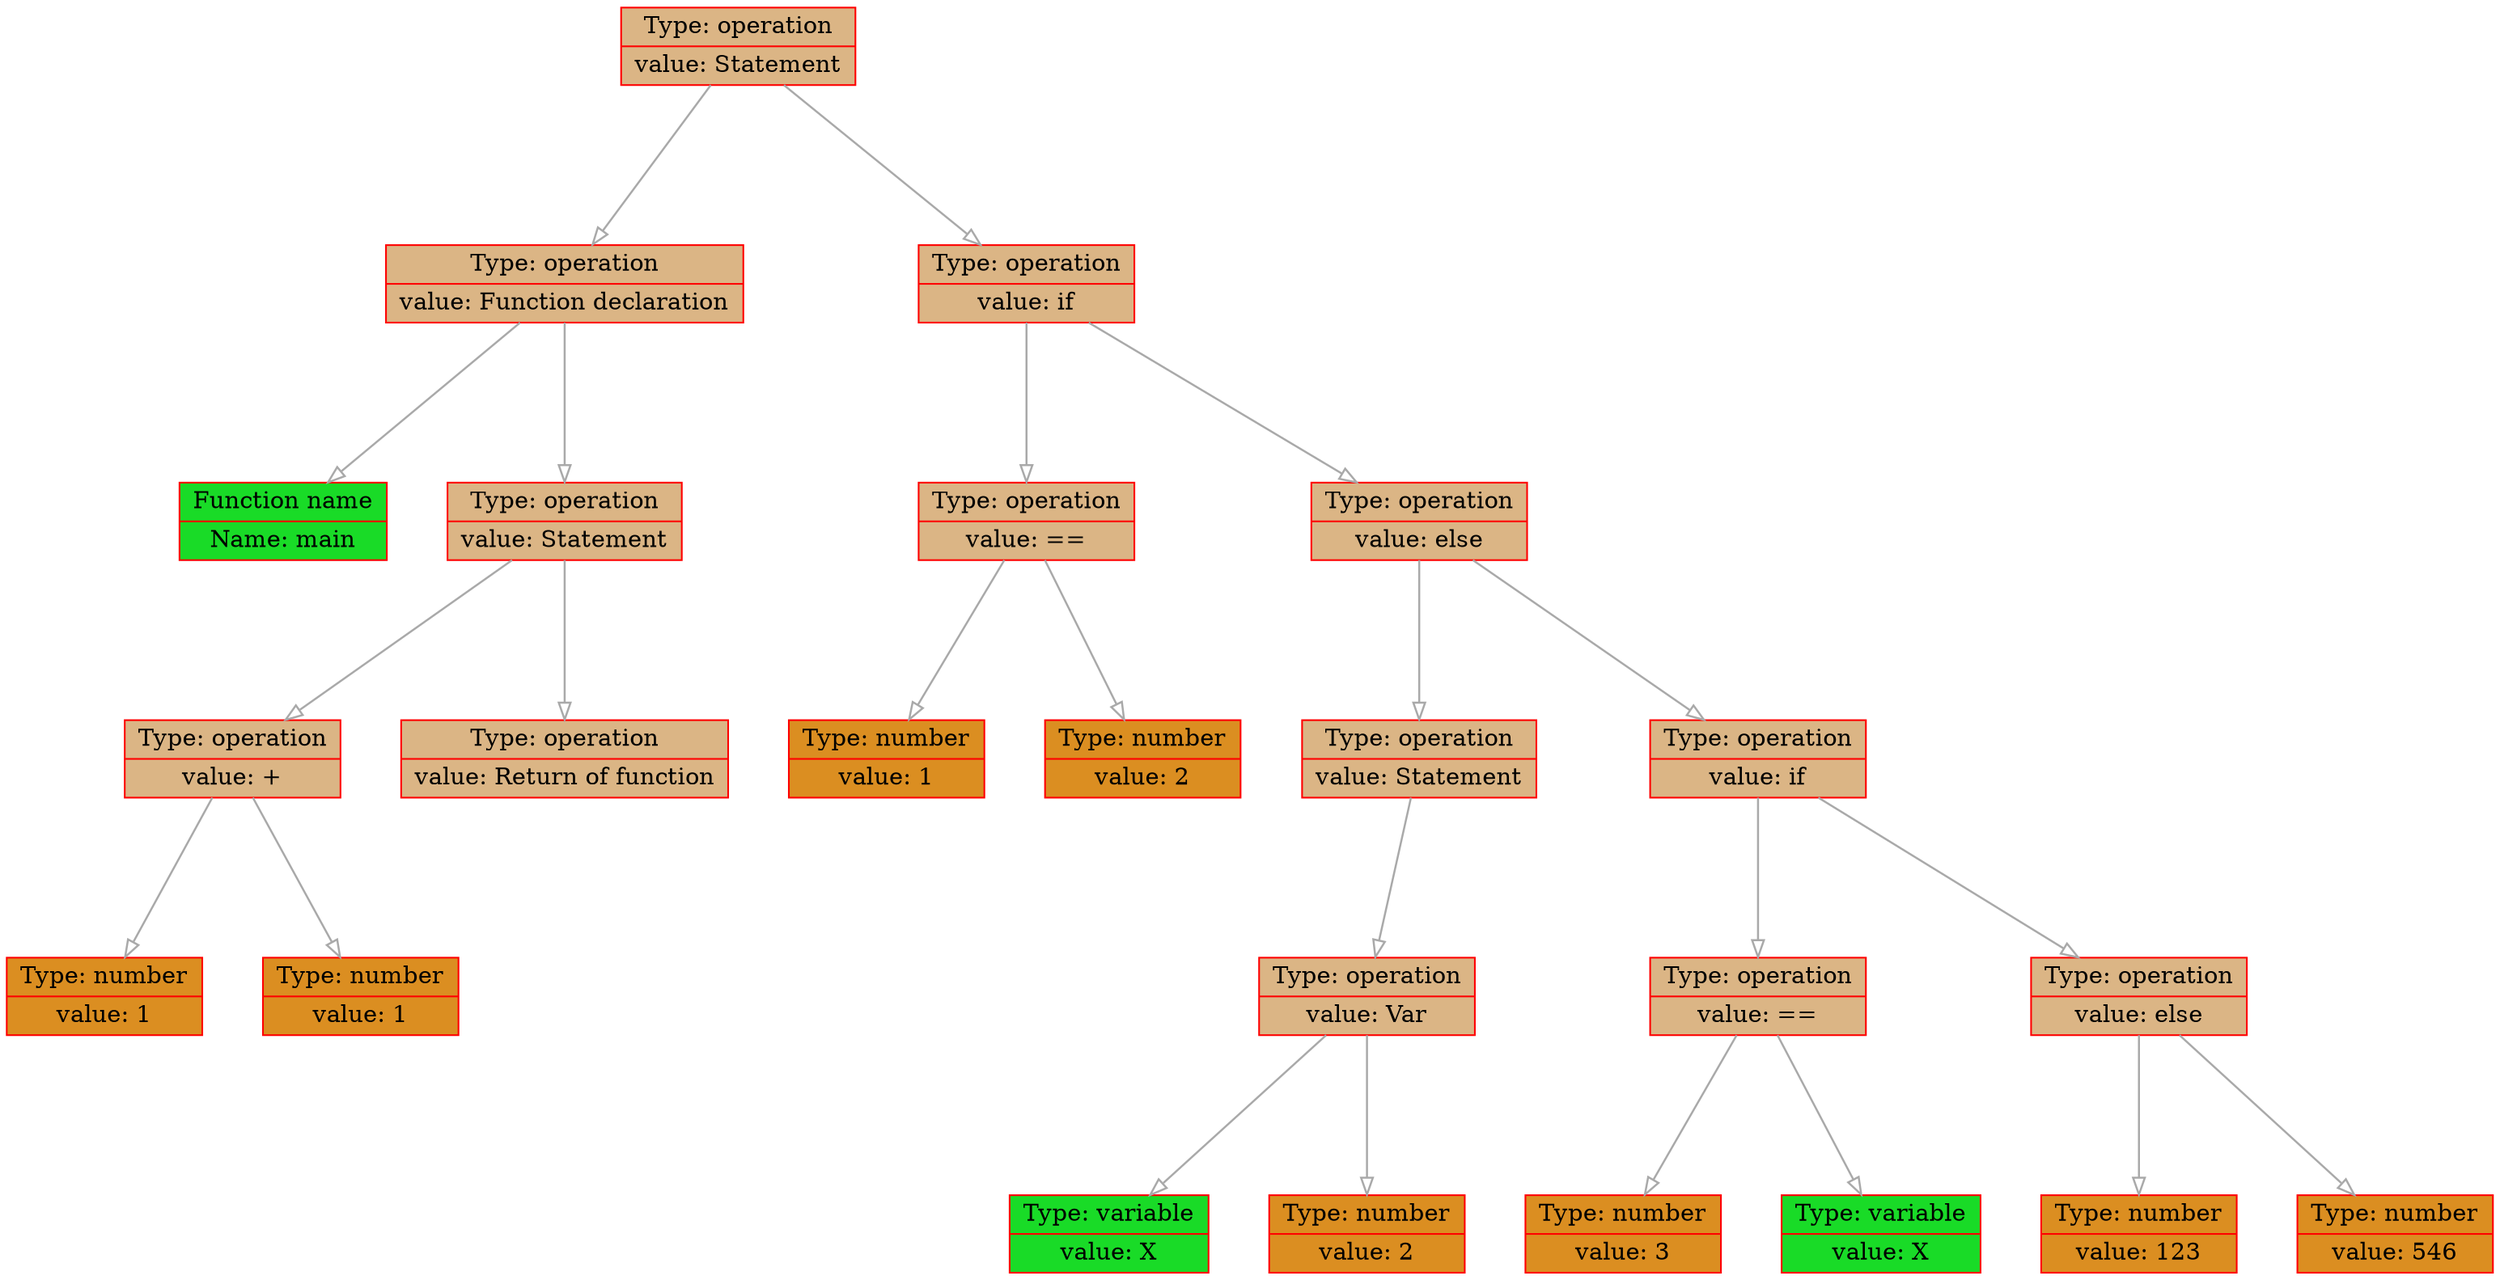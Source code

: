 
    digraph g {
        dpi      = 200;
        fontname = "Comic Sans MS";
        fontsize = 20;
        rankdir   =  TB;
        edge [color = darkgrey, arrowhead = onormal, arrowsize = 1, penwidth = 1.2]
        graph[fillcolor = lightgreen, ranksep = 1.3, nodesep = 0.5,
        style = "rounded, filled",color = green, penwidth = 2]

    Node0000012841f268d0[shape=record, width=0.2, style="filled", color="red", fillcolor="#DBB585",label=" {Type: operation | value: Statement}"] 
 
Node0000012841f21d70[shape=record, width=0.2, style="filled", color="red", fillcolor="#DBB585",label=" {Type: operation | value: Function declaration}"] 
 
Node0000012841f21c50[shape=record, width=0.2, style="filled", color="red", fillcolor="#19DB27",label=" {Function name |Name: main}"] 
 
Node0000012841f21d40[shape=record, width=0.2, style="filled", color="red", fillcolor="#DBB585",label=" {Type: operation | value: Statement}"] 
 
Node0000012841f21ce0[shape=record, width=0.2, style="filled", color="red", fillcolor="#DBB585",label=" {Type: operation | value: +}"] 
 
Node0000012841f21c80[shape=record, width=0.2, style="filled", color="red", fillcolor="#DB8E21",label=" {Type: number | value: 1}"] 
 
Node0000012841f21cb0[shape=record, width=0.2, style="filled", color="red", fillcolor="#DB8E21",label=" {Type: number | value: 1}"] 
 
Node0000012841f21d10[shape=record, width=0.2, style="filled", color="red", fillcolor="#DBB585",label=" {Type: operation | value: Return of function}"] 
 
Node0000012841f267e0[shape=record, width=0.2, style="filled", color="red", fillcolor="#DBB585",label=" {Type: operation | value: if}"] 
 
Node0000012841f265e0[shape=record, width=0.2, style="filled", color="red", fillcolor="#DBB585",label=" {Type: operation | value: ==}"] 
 
Node0000012841f26580[shape=record, width=0.2, style="filled", color="red", fillcolor="#DB8E21",label=" {Type: number | value: 1}"] 
 
Node0000012841f265b0[shape=record, width=0.2, style="filled", color="red", fillcolor="#DB8E21",label=" {Type: number | value: 2}"] 
 
Node0000012841f26870[shape=record, width=0.2, style="filled", color="red", fillcolor="#DBB585",label=" {Type: operation | value: else}"] 
 
Node0000012841f266a0[shape=record, width=0.2, style="filled", color="red", fillcolor="#DBB585",label=" {Type: operation | value: Statement}"] 
 
Node0000012841f26670[shape=record, width=0.2, style="filled", color="red", fillcolor="#DBB585",label=" {Type: operation | value: Var}"] 
 
Node0000012841f26610[shape=record, width=0.2, style="filled", color="red", fillcolor="#19DB27",label=" {Type: variable | value: X}"] 
 
Node0000012841f26640[shape=record, width=0.2, style="filled", color="red", fillcolor="#DB8E21",label=" {Type: number | value: 2}"] 
 
Node0000012841f26840[shape=record, width=0.2, style="filled", color="red", fillcolor="#DBB585",label=" {Type: operation | value: if}"] 
 
Node0000012841f268a0[shape=record, width=0.2, style="filled", color="red", fillcolor="#DBB585",label=" {Type: operation | value: ==}"] 
 
Node0000012841f267b0[shape=record, width=0.2, style="filled", color="red", fillcolor="#DB8E21",label=" {Type: number | value: 3}"] 
 
Node0000012841f26810[shape=record, width=0.2, style="filled", color="red", fillcolor="#19DB27",label=" {Type: variable | value: X}"] 
 
Node0000012841f269f0[shape=record, width=0.2, style="filled", color="red", fillcolor="#DBB585",label=" {Type: operation | value: else}"] 
 
Node0000012841f26720[shape=record, width=0.2, style="filled", color="red", fillcolor="#DB8E21",label=" {Type: number | value: 123}"] 
 
Node0000012841f26960[shape=record, width=0.2, style="filled", color="red", fillcolor="#DB8E21",label=" {Type: number | value: 546}"] 
 
Node0000012841f268d0->Node0000012841f21d70
Node0000012841f21d70->Node0000012841f21c50
Node0000012841f21d70->Node0000012841f21d40
Node0000012841f21d40->Node0000012841f21ce0
Node0000012841f21ce0->Node0000012841f21c80
Node0000012841f21ce0->Node0000012841f21cb0
Node0000012841f21d40->Node0000012841f21d10
Node0000012841f268d0->Node0000012841f267e0
Node0000012841f267e0->Node0000012841f265e0
Node0000012841f265e0->Node0000012841f26580
Node0000012841f265e0->Node0000012841f265b0
Node0000012841f267e0->Node0000012841f26870
Node0000012841f26870->Node0000012841f266a0
Node0000012841f266a0->Node0000012841f26670
Node0000012841f26670->Node0000012841f26610
Node0000012841f26670->Node0000012841f26640
Node0000012841f26870->Node0000012841f26840
Node0000012841f26840->Node0000012841f268a0
Node0000012841f268a0->Node0000012841f267b0
Node0000012841f268a0->Node0000012841f26810
Node0000012841f26840->Node0000012841f269f0
Node0000012841f269f0->Node0000012841f26720
Node0000012841f269f0->Node0000012841f26960
}
